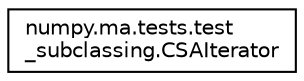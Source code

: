 digraph "Graphical Class Hierarchy"
{
 // LATEX_PDF_SIZE
  edge [fontname="Helvetica",fontsize="10",labelfontname="Helvetica",labelfontsize="10"];
  node [fontname="Helvetica",fontsize="10",shape=record];
  rankdir="LR";
  Node0 [label="numpy.ma.tests.test\l_subclassing.CSAIterator",height=0.2,width=0.4,color="black", fillcolor="white", style="filled",URL="$classnumpy_1_1ma_1_1tests_1_1test__subclassing_1_1CSAIterator.html",tooltip=" "];
}
